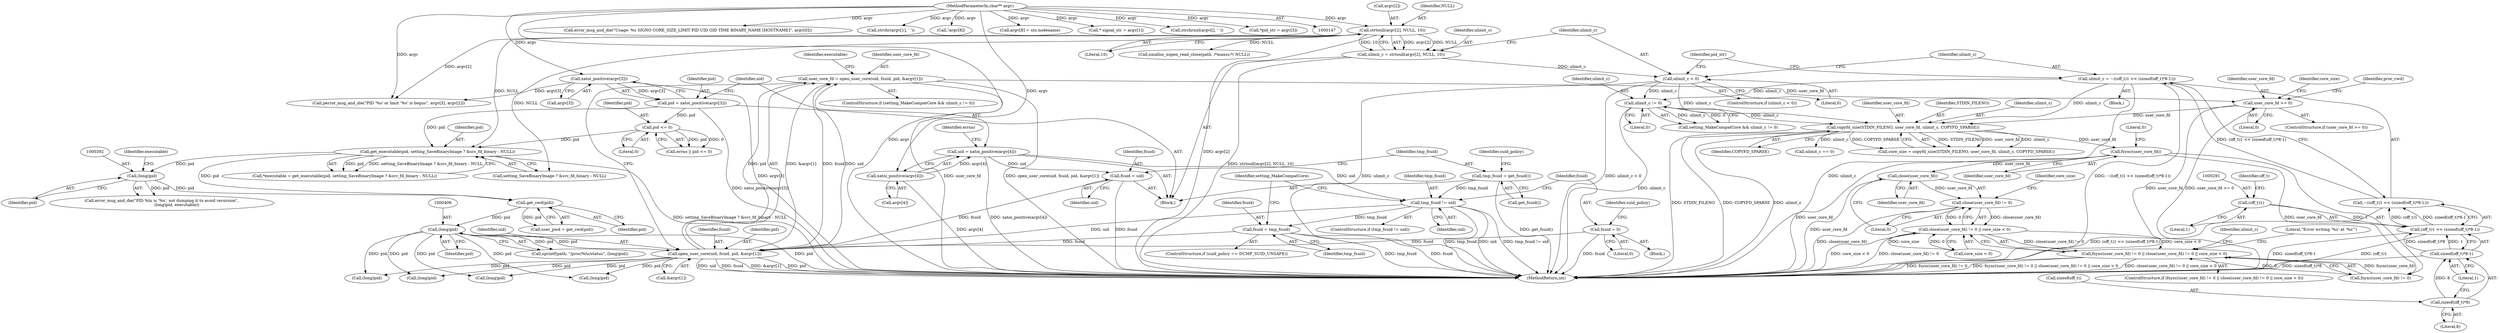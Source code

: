 digraph "0_abrt_8939398b82006ba1fec4ed491339fc075f43fc7c_1@API" {
"1001164" [label="(Call,close(user_core_fd))"];
"1001159" [label="(Call,fsync(user_core_fd))"];
"1001151" [label="(Call,copyfd_size(STDIN_FILENO, user_core_fd, ulimit_c, COPYFD_SPARSE))"];
"1001144" [label="(Call,user_core_fd >= 0)"];
"1000454" [label="(Call,user_core_fd = open_user_core(uid, fsuid, pid, &argv[1]))"];
"1000456" [label="(Call,open_user_core(uid, fsuid, pid, &argv[1]))"];
"1000426" [label="(Call,tmp_fsuid != uid)"];
"1000418" [label="(Call,tmp_fsuid = get_fsuid())"];
"1000313" [label="(Call,uid = xatoi_positive(argv[4]))"];
"1000315" [label="(Call,xatoi_positive(argv[4]))"];
"1000149" [label="(MethodParameterIn,char** argv)"];
"1000437" [label="(Call,fsuid = tmp_fsuid)"];
"1000430" [label="(Call,fsuid = 0)"];
"1000414" [label="(Call,fsuid = uid)"];
"1000405" [label="(Call,(long)pid)"];
"1000397" [label="(Call,get_cwd(pid))"];
"1000375" [label="(Call,get_executable(pid, setting_SaveBinaryImage ? &src_fd_binary : NULL))"];
"1000306" [label="(Call,pid = xatoi_positive(argv[3]))"];
"1000308" [label="(Call,xatoi_positive(argv[3]))"];
"1000322" [label="(Call,pid <= 0)"];
"1000275" [label="(Call,strtoull(argv[2], NULL, 10))"];
"1000391" [label="(Call,(long)pid)"];
"1000286" [label="(Call,ulimit_c = ~((off_t)1 << (sizeof(off_t)*8-1)))"];
"1000288" [label="(Call,~((off_t)1 << (sizeof(off_t)*8-1)))"];
"1000289" [label="(Call,(off_t)1 << (sizeof(off_t)*8-1))"];
"1000290" [label="(Call,(off_t)1)"];
"1000293" [label="(Call,sizeof(off_t)*8-1)"];
"1000294" [label="(Call,sizeof(off_t)*8)"];
"1000451" [label="(Call,ulimit_c != 0)"];
"1000282" [label="(Call,ulimit_c < 0)"];
"1000273" [label="(Call,ulimit_c = strtoull(argv[2], NULL, 10))"];
"1001163" [label="(Call,close(user_core_fd) != 0)"];
"1001162" [label="(Call,close(user_core_fd) != 0 || core_size < 0)"];
"1001157" [label="(Call,fsync(user_core_fd) != 0 || close(user_core_fd) != 0 || core_size < 0)"];
"1000393" [label="(Identifier,pid)"];
"1000296" [label="(Identifier,off_t)"];
"1001159" [label="(Call,fsync(user_core_fd))"];
"1000149" [label="(MethodParameterIn,char** argv)"];
"1000398" [label="(Identifier,pid)"];
"1000284" [label="(Literal,0)"];
"1000397" [label="(Call,get_cwd(pid))"];
"1000297" [label="(Literal,8)"];
"1001228" [label="(MethodReturn,int)"];
"1000176" [label="(Call,error_msg_and_die(\"Usage: %s SIGNO CORE_SIZE_LIMIT PID UID GID TIME BINARY_NAME [HOSTNAME]\", argv[0]))"];
"1000316" [label="(Call,argv[4])"];
"1000323" [label="(Identifier,pid)"];
"1000609" [label="(Call,(long)pid)"];
"1000150" [label="(Block,)"];
"1001151" [label="(Call,copyfd_size(STDIN_FILENO, user_core_fd, ulimit_c, COPYFD_SPARSE))"];
"1000419" [label="(Identifier,tmp_fsuid)"];
"1001191" [label="(Identifier,ulimit_c)"];
"1000373" [label="(Call,*executable = get_executable(pid, setting_SaveBinaryImage ? &src_fd_binary : NULL))"];
"1000428" [label="(Identifier,uid)"];
"1000636" [label="(Call,(long)pid)"];
"1000375" [label="(Call,get_executable(pid, setting_SaveBinaryImage ? &src_fd_binary : NULL))"];
"1000420" [label="(Call,get_fsuid())"];
"1001166" [label="(Literal,0)"];
"1000451" [label="(Call,ulimit_c != 0)"];
"1001163" [label="(Call,close(user_core_fd) != 0)"];
"1001144" [label="(Call,user_core_fd >= 0)"];
"1000313" [label="(Call,uid = xatoi_positive(argv[4]))"];
"1000429" [label="(Block,)"];
"1000285" [label="(Block,)"];
"1001212" [label="(Call,(long)pid)"];
"1000426" [label="(Call,tmp_fsuid != uid)"];
"1000448" [label="(ControlStructure,if (setting_MakeCompatCore && ulimit_c != 0))"];
"1001190" [label="(Call,ulimit_c == 0)"];
"1001167" [label="(Call,core_size < 0)"];
"1000315" [label="(Call,xatoi_positive(argv[4]))"];
"1000453" [label="(Literal,0)"];
"1000414" [label="(Call,fsuid = uid)"];
"1000431" [label="(Identifier,fsuid)"];
"1000376" [label="(Identifier,pid)"];
"1000430" [label="(Call,fsuid = 0)"];
"1000314" [label="(Identifier,uid)"];
"1000289" [label="(Call,(off_t)1 << (sizeof(off_t)*8-1))"];
"1000427" [label="(Identifier,tmp_fsuid)"];
"1000306" [label="(Call,pid = xatoi_positive(argv[3]))"];
"1000293" [label="(Call,sizeof(off_t)*8-1)"];
"1000435" [label="(Identifier,suid_policy)"];
"1000456" [label="(Call,open_user_core(uid, fsuid, pid, &argv[1]))"];
"1001162" [label="(Call,close(user_core_fd) != 0 || core_size < 0)"];
"1000407" [label="(Identifier,pid)"];
"1000402" [label="(Call,sprintf(path, \"/proc/%lu/status\", (long)pid))"];
"1000395" [label="(Call,user_pwd = get_cwd(pid))"];
"1001158" [label="(Call,fsync(user_core_fd) != 0)"];
"1000295" [label="(Call,sizeof(off_t))"];
"1001149" [label="(Call,core_size = copyfd_size(STDIN_FILENO, user_core_fd, ulimit_c, COPYFD_SPARSE))"];
"1000415" [label="(Identifier,fsuid)"];
"1000423" [label="(Identifier,suid_policy)"];
"1000459" [label="(Identifier,pid)"];
"1001145" [label="(Identifier,user_core_fd)"];
"1001154" [label="(Identifier,ulimit_c)"];
"1001172" [label="(Literal,\"Error writing '%s' at '%s'\")"];
"1000416" [label="(Identifier,uid)"];
"1000320" [label="(Call,errno || pid <= 0)"];
"1000283" [label="(Identifier,ulimit_c)"];
"1000425" [label="(ControlStructure,if (tmp_fsuid != uid))"];
"1000290" [label="(Call,(off_t)1)"];
"1000439" [label="(Identifier,tmp_fsuid)"];
"1001155" [label="(Identifier,COPYFD_SPARSE)"];
"1001160" [label="(Identifier,user_core_fd)"];
"1000182" [label="(Call,strchr(argv[1], ' '))"];
"1001156" [label="(ControlStructure,if (fsync(user_core_fd) != 0 || close(user_core_fd) != 0 || core_size < 0))"];
"1001157" [label="(Call,fsync(user_core_fd) != 0 || close(user_core_fd) != 0 || core_size < 0)"];
"1000351" [label="(Call,!argv[8])"];
"1001161" [label="(Literal,0)"];
"1000279" [label="(Identifier,NULL)"];
"1000433" [label="(ControlStructure,if (suid_policy == DUMP_SUID_UNSAFE))"];
"1000280" [label="(Literal,10)"];
"1001146" [label="(Literal,0)"];
"1001168" [label="(Identifier,core_size)"];
"1000454" [label="(Call,user_core_fd = open_user_core(uid, fsuid, pid, &argv[1]))"];
"1000410" [label="(Call,xmalloc_xopen_read_close(path, /*maxsz:*/ NULL))"];
"1000281" [label="(ControlStructure,if (ulimit_c < 0))"];
"1001164" [label="(Call,close(user_core_fd))"];
"1000405" [label="(Call,(long)pid)"];
"1000437" [label="(Call,fsuid = tmp_fsuid)"];
"1000309" [label="(Call,argv[3])"];
"1000288" [label="(Call,~((off_t)1 << (sizeof(off_t)*8-1)))"];
"1001143" [label="(ControlStructure,if (user_core_fd >= 0))"];
"1000455" [label="(Identifier,user_core_fd)"];
"1000307" [label="(Identifier,pid)"];
"1000301" [label="(Identifier,pid_str)"];
"1000460" [label="(Call,&argv[1])"];
"1000450" [label="(Identifier,setting_MakeCompatCore)"];
"1000458" [label="(Identifier,fsuid)"];
"1000282" [label="(Call,ulimit_c < 0)"];
"1000321" [label="(Identifier,errno)"];
"1000391" [label="(Call,(long)pid)"];
"1000294" [label="(Call,sizeof(off_t)*8)"];
"1000471" [label="(Call,(long)pid)"];
"1000322" [label="(Call,pid <= 0)"];
"1000418" [label="(Call,tmp_fsuid = get_fsuid())"];
"1001153" [label="(Identifier,user_core_fd)"];
"1000274" [label="(Identifier,ulimit_c)"];
"1000438" [label="(Identifier,fsuid)"];
"1000359" [label="(Call,argv[8] = uts.nodename)"];
"1000275" [label="(Call,strtoull(argv[2], NULL, 10))"];
"1000273" [label="(Call,ulimit_c = strtoull(argv[2], NULL, 10))"];
"1000286" [label="(Call,ulimit_c = ~((off_t)1 << (sizeof(off_t)*8-1)))"];
"1000262" [label="(Call,* signal_str = argv[1])"];
"1000201" [label="(Call,strchrnul(argv[i], ' '))"];
"1000394" [label="(Identifier,executable)"];
"1001150" [label="(Identifier,core_size)"];
"1000300" [label="(Call,*pid_str = argv[3])"];
"1000287" [label="(Identifier,ulimit_c)"];
"1000298" [label="(Literal,1)"];
"1001152" [label="(Identifier,STDIN_FILENO)"];
"1000457" [label="(Identifier,uid)"];
"1001165" [label="(Identifier,user_core_fd)"];
"1000292" [label="(Literal,1)"];
"1000389" [label="(Call,error_msg_and_die(\"PID %lu is '%s', not dumping it to avoid recursion\",\n                        (long)pid, executable))"];
"1000308" [label="(Call,xatoi_positive(argv[3]))"];
"1000377" [label="(Call,setting_SaveBinaryImage ? &src_fd_binary : NULL)"];
"1000466" [label="(Identifier,executable)"];
"1001222" [label="(Identifier,proc_cwd)"];
"1000324" [label="(Literal,0)"];
"1000452" [label="(Identifier,ulimit_c)"];
"1000276" [label="(Call,argv[2])"];
"1000432" [label="(Literal,0)"];
"1000449" [label="(Call,setting_MakeCompatCore && ulimit_c != 0)"];
"1000326" [label="(Call,perror_msg_and_die(\"PID '%s' or limit '%s' is bogus\", argv[3], argv[2]))"];
"1001164" -> "1001163"  [label="AST: "];
"1001164" -> "1001165"  [label="CFG: "];
"1001165" -> "1001164"  [label="AST: "];
"1001166" -> "1001164"  [label="CFG: "];
"1001164" -> "1001228"  [label="DDG: user_core_fd"];
"1001164" -> "1001163"  [label="DDG: user_core_fd"];
"1001159" -> "1001164"  [label="DDG: user_core_fd"];
"1001159" -> "1001158"  [label="AST: "];
"1001159" -> "1001160"  [label="CFG: "];
"1001160" -> "1001159"  [label="AST: "];
"1001161" -> "1001159"  [label="CFG: "];
"1001159" -> "1001228"  [label="DDG: user_core_fd"];
"1001159" -> "1001158"  [label="DDG: user_core_fd"];
"1001151" -> "1001159"  [label="DDG: user_core_fd"];
"1001151" -> "1001149"  [label="AST: "];
"1001151" -> "1001155"  [label="CFG: "];
"1001152" -> "1001151"  [label="AST: "];
"1001153" -> "1001151"  [label="AST: "];
"1001154" -> "1001151"  [label="AST: "];
"1001155" -> "1001151"  [label="AST: "];
"1001149" -> "1001151"  [label="CFG: "];
"1001151" -> "1001228"  [label="DDG: COPYFD_SPARSE"];
"1001151" -> "1001228"  [label="DDG: ulimit_c"];
"1001151" -> "1001228"  [label="DDG: STDIN_FILENO"];
"1001151" -> "1001149"  [label="DDG: STDIN_FILENO"];
"1001151" -> "1001149"  [label="DDG: user_core_fd"];
"1001151" -> "1001149"  [label="DDG: ulimit_c"];
"1001151" -> "1001149"  [label="DDG: COPYFD_SPARSE"];
"1001144" -> "1001151"  [label="DDG: user_core_fd"];
"1000286" -> "1001151"  [label="DDG: ulimit_c"];
"1000451" -> "1001151"  [label="DDG: ulimit_c"];
"1000282" -> "1001151"  [label="DDG: ulimit_c"];
"1001151" -> "1001190"  [label="DDG: ulimit_c"];
"1001144" -> "1001143"  [label="AST: "];
"1001144" -> "1001146"  [label="CFG: "];
"1001145" -> "1001144"  [label="AST: "];
"1001146" -> "1001144"  [label="AST: "];
"1001150" -> "1001144"  [label="CFG: "];
"1001222" -> "1001144"  [label="CFG: "];
"1001144" -> "1001228"  [label="DDG: user_core_fd"];
"1001144" -> "1001228"  [label="DDG: user_core_fd >= 0"];
"1000454" -> "1001144"  [label="DDG: user_core_fd"];
"1000454" -> "1000448"  [label="AST: "];
"1000454" -> "1000456"  [label="CFG: "];
"1000455" -> "1000454"  [label="AST: "];
"1000456" -> "1000454"  [label="AST: "];
"1000466" -> "1000454"  [label="CFG: "];
"1000454" -> "1001228"  [label="DDG: user_core_fd"];
"1000454" -> "1001228"  [label="DDG: open_user_core(uid, fsuid, pid, &argv[1])"];
"1000456" -> "1000454"  [label="DDG: uid"];
"1000456" -> "1000454"  [label="DDG: fsuid"];
"1000456" -> "1000454"  [label="DDG: pid"];
"1000456" -> "1000454"  [label="DDG: &argv[1]"];
"1000456" -> "1000460"  [label="CFG: "];
"1000457" -> "1000456"  [label="AST: "];
"1000458" -> "1000456"  [label="AST: "];
"1000459" -> "1000456"  [label="AST: "];
"1000460" -> "1000456"  [label="AST: "];
"1000456" -> "1001228"  [label="DDG: &argv[1]"];
"1000456" -> "1001228"  [label="DDG: pid"];
"1000456" -> "1001228"  [label="DDG: uid"];
"1000456" -> "1001228"  [label="DDG: fsuid"];
"1000426" -> "1000456"  [label="DDG: uid"];
"1000437" -> "1000456"  [label="DDG: fsuid"];
"1000430" -> "1000456"  [label="DDG: fsuid"];
"1000414" -> "1000456"  [label="DDG: fsuid"];
"1000405" -> "1000456"  [label="DDG: pid"];
"1000456" -> "1000471"  [label="DDG: pid"];
"1000456" -> "1000609"  [label="DDG: pid"];
"1000456" -> "1000636"  [label="DDG: pid"];
"1000456" -> "1001212"  [label="DDG: pid"];
"1000426" -> "1000425"  [label="AST: "];
"1000426" -> "1000428"  [label="CFG: "];
"1000427" -> "1000426"  [label="AST: "];
"1000428" -> "1000426"  [label="AST: "];
"1000431" -> "1000426"  [label="CFG: "];
"1000450" -> "1000426"  [label="CFG: "];
"1000426" -> "1001228"  [label="DDG: uid"];
"1000426" -> "1001228"  [label="DDG: tmp_fsuid"];
"1000426" -> "1001228"  [label="DDG: tmp_fsuid != uid"];
"1000418" -> "1000426"  [label="DDG: tmp_fsuid"];
"1000313" -> "1000426"  [label="DDG: uid"];
"1000426" -> "1000437"  [label="DDG: tmp_fsuid"];
"1000418" -> "1000150"  [label="AST: "];
"1000418" -> "1000420"  [label="CFG: "];
"1000419" -> "1000418"  [label="AST: "];
"1000420" -> "1000418"  [label="AST: "];
"1000423" -> "1000418"  [label="CFG: "];
"1000418" -> "1001228"  [label="DDG: get_fsuid()"];
"1000313" -> "1000150"  [label="AST: "];
"1000313" -> "1000315"  [label="CFG: "];
"1000314" -> "1000313"  [label="AST: "];
"1000315" -> "1000313"  [label="AST: "];
"1000321" -> "1000313"  [label="CFG: "];
"1000313" -> "1001228"  [label="DDG: xatoi_positive(argv[4])"];
"1000315" -> "1000313"  [label="DDG: argv[4]"];
"1000313" -> "1000414"  [label="DDG: uid"];
"1000315" -> "1000316"  [label="CFG: "];
"1000316" -> "1000315"  [label="AST: "];
"1000315" -> "1001228"  [label="DDG: argv[4]"];
"1000149" -> "1000315"  [label="DDG: argv"];
"1000149" -> "1000147"  [label="AST: "];
"1000149" -> "1001228"  [label="DDG: argv"];
"1000149" -> "1000176"  [label="DDG: argv"];
"1000149" -> "1000182"  [label="DDG: argv"];
"1000149" -> "1000201"  [label="DDG: argv"];
"1000149" -> "1000262"  [label="DDG: argv"];
"1000149" -> "1000275"  [label="DDG: argv"];
"1000149" -> "1000300"  [label="DDG: argv"];
"1000149" -> "1000308"  [label="DDG: argv"];
"1000149" -> "1000326"  [label="DDG: argv"];
"1000149" -> "1000351"  [label="DDG: argv"];
"1000149" -> "1000359"  [label="DDG: argv"];
"1000437" -> "1000433"  [label="AST: "];
"1000437" -> "1000439"  [label="CFG: "];
"1000438" -> "1000437"  [label="AST: "];
"1000439" -> "1000437"  [label="AST: "];
"1000450" -> "1000437"  [label="CFG: "];
"1000437" -> "1001228"  [label="DDG: fsuid"];
"1000437" -> "1001228"  [label="DDG: tmp_fsuid"];
"1000430" -> "1000429"  [label="AST: "];
"1000430" -> "1000432"  [label="CFG: "];
"1000431" -> "1000430"  [label="AST: "];
"1000432" -> "1000430"  [label="AST: "];
"1000435" -> "1000430"  [label="CFG: "];
"1000430" -> "1001228"  [label="DDG: fsuid"];
"1000414" -> "1000150"  [label="AST: "];
"1000414" -> "1000416"  [label="CFG: "];
"1000415" -> "1000414"  [label="AST: "];
"1000416" -> "1000414"  [label="AST: "];
"1000419" -> "1000414"  [label="CFG: "];
"1000414" -> "1001228"  [label="DDG: fsuid"];
"1000405" -> "1000402"  [label="AST: "];
"1000405" -> "1000407"  [label="CFG: "];
"1000406" -> "1000405"  [label="AST: "];
"1000407" -> "1000405"  [label="AST: "];
"1000402" -> "1000405"  [label="CFG: "];
"1000405" -> "1001228"  [label="DDG: pid"];
"1000405" -> "1000402"  [label="DDG: pid"];
"1000397" -> "1000405"  [label="DDG: pid"];
"1000405" -> "1000471"  [label="DDG: pid"];
"1000405" -> "1000609"  [label="DDG: pid"];
"1000405" -> "1000636"  [label="DDG: pid"];
"1000405" -> "1001212"  [label="DDG: pid"];
"1000397" -> "1000395"  [label="AST: "];
"1000397" -> "1000398"  [label="CFG: "];
"1000398" -> "1000397"  [label="AST: "];
"1000395" -> "1000397"  [label="CFG: "];
"1000397" -> "1000395"  [label="DDG: pid"];
"1000375" -> "1000397"  [label="DDG: pid"];
"1000391" -> "1000397"  [label="DDG: pid"];
"1000375" -> "1000373"  [label="AST: "];
"1000375" -> "1000377"  [label="CFG: "];
"1000376" -> "1000375"  [label="AST: "];
"1000377" -> "1000375"  [label="AST: "];
"1000373" -> "1000375"  [label="CFG: "];
"1000375" -> "1001228"  [label="DDG: setting_SaveBinaryImage ? &src_fd_binary : NULL"];
"1000375" -> "1000373"  [label="DDG: pid"];
"1000375" -> "1000373"  [label="DDG: setting_SaveBinaryImage ? &src_fd_binary : NULL"];
"1000306" -> "1000375"  [label="DDG: pid"];
"1000322" -> "1000375"  [label="DDG: pid"];
"1000275" -> "1000375"  [label="DDG: NULL"];
"1000375" -> "1000391"  [label="DDG: pid"];
"1000306" -> "1000150"  [label="AST: "];
"1000306" -> "1000308"  [label="CFG: "];
"1000307" -> "1000306"  [label="AST: "];
"1000308" -> "1000306"  [label="AST: "];
"1000314" -> "1000306"  [label="CFG: "];
"1000306" -> "1001228"  [label="DDG: xatoi_positive(argv[3])"];
"1000308" -> "1000306"  [label="DDG: argv[3]"];
"1000306" -> "1000322"  [label="DDG: pid"];
"1000308" -> "1000309"  [label="CFG: "];
"1000309" -> "1000308"  [label="AST: "];
"1000308" -> "1001228"  [label="DDG: argv[3]"];
"1000308" -> "1000326"  [label="DDG: argv[3]"];
"1000322" -> "1000320"  [label="AST: "];
"1000322" -> "1000324"  [label="CFG: "];
"1000323" -> "1000322"  [label="AST: "];
"1000324" -> "1000322"  [label="AST: "];
"1000320" -> "1000322"  [label="CFG: "];
"1000322" -> "1000320"  [label="DDG: pid"];
"1000322" -> "1000320"  [label="DDG: 0"];
"1000275" -> "1000273"  [label="AST: "];
"1000275" -> "1000280"  [label="CFG: "];
"1000276" -> "1000275"  [label="AST: "];
"1000279" -> "1000275"  [label="AST: "];
"1000280" -> "1000275"  [label="AST: "];
"1000273" -> "1000275"  [label="CFG: "];
"1000275" -> "1001228"  [label="DDG: argv[2]"];
"1000275" -> "1000273"  [label="DDG: argv[2]"];
"1000275" -> "1000273"  [label="DDG: NULL"];
"1000275" -> "1000273"  [label="DDG: 10"];
"1000275" -> "1000326"  [label="DDG: argv[2]"];
"1000275" -> "1000377"  [label="DDG: NULL"];
"1000275" -> "1000410"  [label="DDG: NULL"];
"1000391" -> "1000389"  [label="AST: "];
"1000391" -> "1000393"  [label="CFG: "];
"1000392" -> "1000391"  [label="AST: "];
"1000393" -> "1000391"  [label="AST: "];
"1000394" -> "1000391"  [label="CFG: "];
"1000391" -> "1000389"  [label="DDG: pid"];
"1000286" -> "1000285"  [label="AST: "];
"1000286" -> "1000288"  [label="CFG: "];
"1000287" -> "1000286"  [label="AST: "];
"1000288" -> "1000286"  [label="AST: "];
"1000301" -> "1000286"  [label="CFG: "];
"1000286" -> "1001228"  [label="DDG: ulimit_c"];
"1000286" -> "1001228"  [label="DDG: ~((off_t)1 << (sizeof(off_t)*8-1))"];
"1000288" -> "1000286"  [label="DDG: (off_t)1 << (sizeof(off_t)*8-1)"];
"1000286" -> "1000451"  [label="DDG: ulimit_c"];
"1000288" -> "1000289"  [label="CFG: "];
"1000289" -> "1000288"  [label="AST: "];
"1000288" -> "1001228"  [label="DDG: (off_t)1 << (sizeof(off_t)*8-1)"];
"1000289" -> "1000288"  [label="DDG: (off_t)1"];
"1000289" -> "1000288"  [label="DDG: sizeof(off_t)*8-1"];
"1000289" -> "1000293"  [label="CFG: "];
"1000290" -> "1000289"  [label="AST: "];
"1000293" -> "1000289"  [label="AST: "];
"1000289" -> "1001228"  [label="DDG: (off_t)1"];
"1000289" -> "1001228"  [label="DDG: sizeof(off_t)*8-1"];
"1000290" -> "1000289"  [label="DDG: 1"];
"1000293" -> "1000289"  [label="DDG: sizeof(off_t)*8"];
"1000293" -> "1000289"  [label="DDG: 1"];
"1000290" -> "1000292"  [label="CFG: "];
"1000291" -> "1000290"  [label="AST: "];
"1000292" -> "1000290"  [label="AST: "];
"1000296" -> "1000290"  [label="CFG: "];
"1000293" -> "1000298"  [label="CFG: "];
"1000294" -> "1000293"  [label="AST: "];
"1000298" -> "1000293"  [label="AST: "];
"1000293" -> "1001228"  [label="DDG: sizeof(off_t)*8"];
"1000294" -> "1000293"  [label="DDG: 8"];
"1000294" -> "1000297"  [label="CFG: "];
"1000295" -> "1000294"  [label="AST: "];
"1000297" -> "1000294"  [label="AST: "];
"1000298" -> "1000294"  [label="CFG: "];
"1000451" -> "1000449"  [label="AST: "];
"1000451" -> "1000453"  [label="CFG: "];
"1000452" -> "1000451"  [label="AST: "];
"1000453" -> "1000451"  [label="AST: "];
"1000449" -> "1000451"  [label="CFG: "];
"1000451" -> "1001228"  [label="DDG: ulimit_c"];
"1000451" -> "1000449"  [label="DDG: ulimit_c"];
"1000451" -> "1000449"  [label="DDG: 0"];
"1000282" -> "1000451"  [label="DDG: ulimit_c"];
"1000282" -> "1000281"  [label="AST: "];
"1000282" -> "1000284"  [label="CFG: "];
"1000283" -> "1000282"  [label="AST: "];
"1000284" -> "1000282"  [label="AST: "];
"1000287" -> "1000282"  [label="CFG: "];
"1000301" -> "1000282"  [label="CFG: "];
"1000282" -> "1001228"  [label="DDG: ulimit_c < 0"];
"1000282" -> "1001228"  [label="DDG: ulimit_c"];
"1000273" -> "1000282"  [label="DDG: ulimit_c"];
"1000273" -> "1000150"  [label="AST: "];
"1000274" -> "1000273"  [label="AST: "];
"1000283" -> "1000273"  [label="CFG: "];
"1000273" -> "1001228"  [label="DDG: strtoull(argv[2], NULL, 10)"];
"1001163" -> "1001162"  [label="AST: "];
"1001163" -> "1001166"  [label="CFG: "];
"1001166" -> "1001163"  [label="AST: "];
"1001168" -> "1001163"  [label="CFG: "];
"1001162" -> "1001163"  [label="CFG: "];
"1001163" -> "1001228"  [label="DDG: close(user_core_fd)"];
"1001163" -> "1001162"  [label="DDG: close(user_core_fd)"];
"1001163" -> "1001162"  [label="DDG: 0"];
"1001162" -> "1001157"  [label="AST: "];
"1001162" -> "1001167"  [label="CFG: "];
"1001167" -> "1001162"  [label="AST: "];
"1001157" -> "1001162"  [label="CFG: "];
"1001162" -> "1001228"  [label="DDG: close(user_core_fd) != 0"];
"1001162" -> "1001228"  [label="DDG: core_size < 0"];
"1001162" -> "1001157"  [label="DDG: close(user_core_fd) != 0"];
"1001162" -> "1001157"  [label="DDG: core_size < 0"];
"1001167" -> "1001162"  [label="DDG: core_size"];
"1001167" -> "1001162"  [label="DDG: 0"];
"1001157" -> "1001156"  [label="AST: "];
"1001157" -> "1001158"  [label="CFG: "];
"1001158" -> "1001157"  [label="AST: "];
"1001172" -> "1001157"  [label="CFG: "];
"1001191" -> "1001157"  [label="CFG: "];
"1001157" -> "1001228"  [label="DDG: close(user_core_fd) != 0 || core_size < 0"];
"1001157" -> "1001228"  [label="DDG: fsync(user_core_fd) != 0"];
"1001157" -> "1001228"  [label="DDG: fsync(user_core_fd) != 0 || close(user_core_fd) != 0 || core_size < 0"];
"1001158" -> "1001157"  [label="DDG: fsync(user_core_fd)"];
"1001158" -> "1001157"  [label="DDG: 0"];
}
